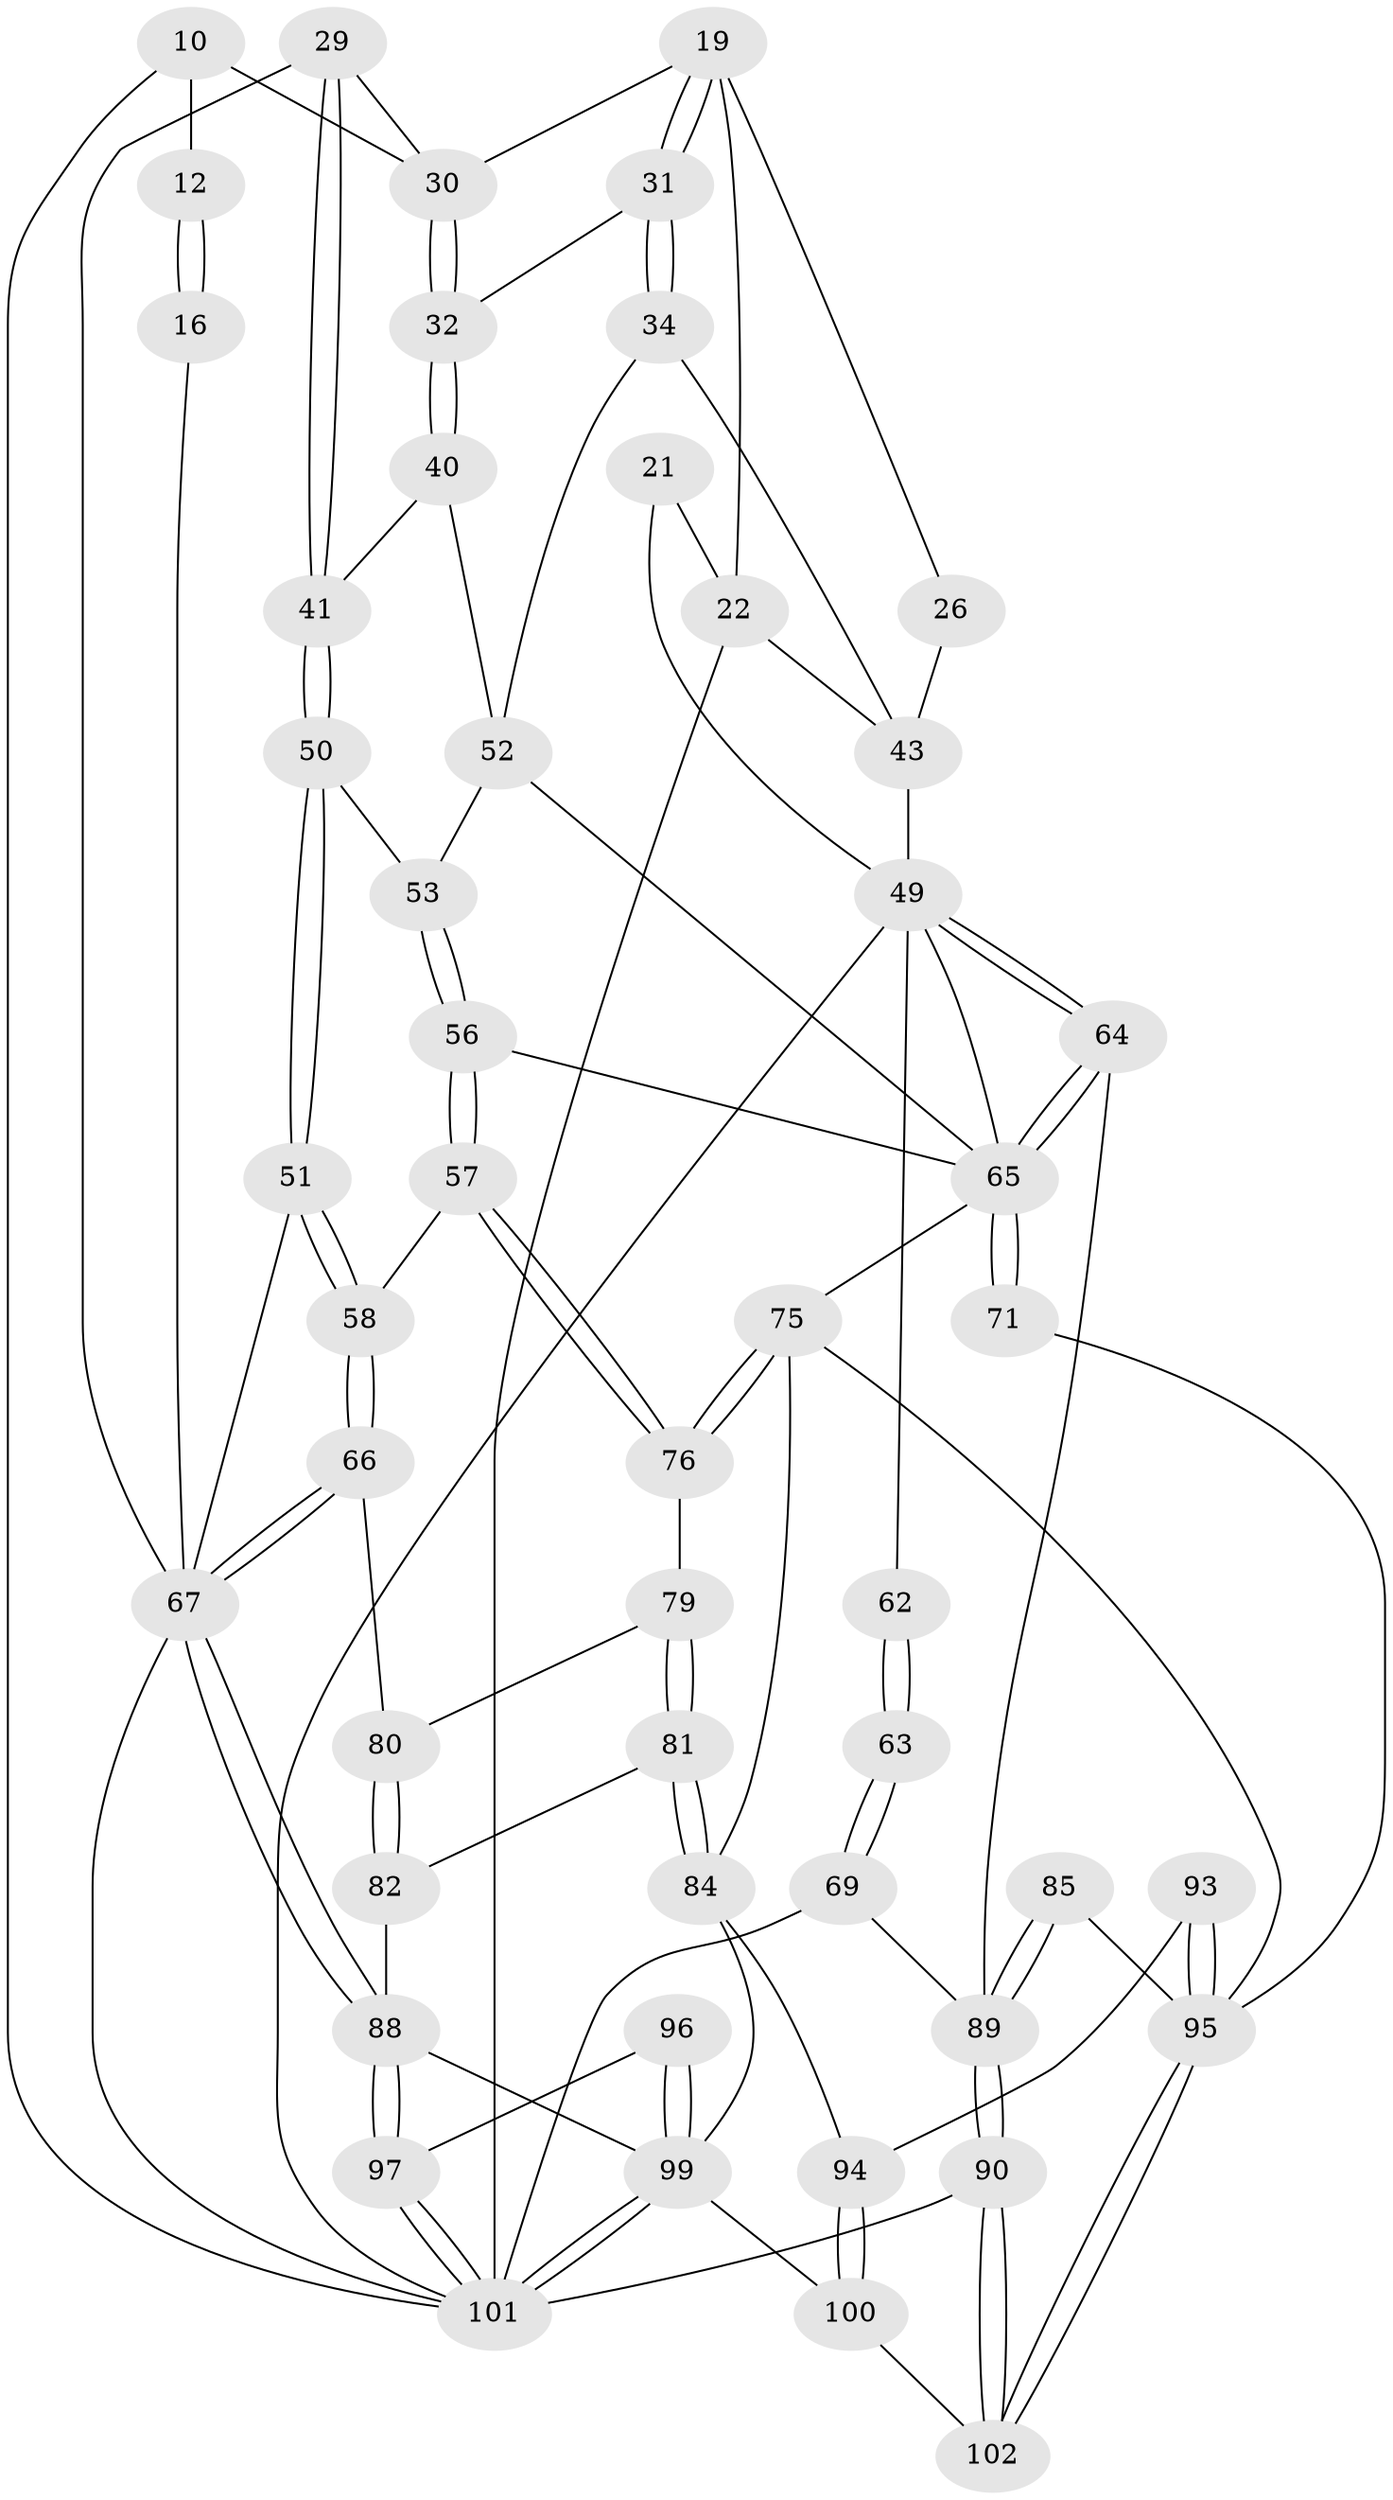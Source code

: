 // original degree distribution, {3: 0.0196078431372549, 4: 0.21568627450980393, 6: 0.19607843137254902, 5: 0.5686274509803921}
// Generated by graph-tools (version 1.1) at 2025/05/03/04/25 22:05:30]
// undirected, 51 vertices, 119 edges
graph export_dot {
graph [start="1"]
  node [color=gray90,style=filled];
  10 [pos="+0.2608551479959824+0.10910201446518838",super="+9"];
  12 [pos="+0.20505770092743533+0",super="+11"];
  16 [pos="+0.09176255595687563+0.10817052870057382"];
  19 [pos="+0.5177857441021216+0.10817690530366955",super="+7+18"];
  21 [pos="+0.9704437138629496+0.07654441928949143"];
  22 [pos="+0.8024943399751336+0",super="+20"];
  26 [pos="+0.6529078712337162+0.1738750245671979",super="+25"];
  29 [pos="+0.21929613578970006+0.20565163544232556"];
  30 [pos="+0.39121900162688733+0.16336497593893753",super="+8+28"];
  31 [pos="+0.4862504464567925+0.2587852911555541"];
  32 [pos="+0.4103221069691604+0.2771809357387444"];
  34 [pos="+0.5514445264238127+0.3004478641435051"];
  40 [pos="+0.39198589867472383+0.2961920569184869"];
  41 [pos="+0.34288734031680923+0.3396415666644854"];
  43 [pos="+0.6995511665243332+0.39066058111856244",super="+33+42+39"];
  49 [pos="+0.7625371332021008+0.531903511204269",super="+48+38+37+36+46"];
  50 [pos="+0.34162231009953486+0.3854657439383137"];
  51 [pos="+0.14361938125394583+0.44072525380866145"];
  52 [pos="+0.4277483932731764+0.43443921138363784",super="+45"];
  53 [pos="+0.35467177878793954+0.40457125521196263"];
  56 [pos="+0.30806629262622853+0.579995269838051"];
  57 [pos="+0.1970042871666989+0.5925765945883475"];
  58 [pos="+0.17903560936099688+0.5798286466169353"];
  62 [pos="+0.8999215281925538+0.5100915791201388",super="+61"];
  63 [pos="+0.9650191733276323+0.6136174797614272"];
  64 [pos="+0.7627965502496827+0.6401764698310576"];
  65 [pos="+0.6097921288422734+0.7180654881129109",super="+54+47+55+60"];
  66 [pos="+0+0.6625485322734432"];
  67 [pos="+0+0.6482758439795844",super="+13+14+15"];
  69 [pos="+0.9851436293220494+0.6867504171056302"];
  71 [pos="+0.5771170274217047+0.7411105268388032"];
  75 [pos="+0.26231547754706686+0.773959112886656",super="+74"];
  76 [pos="+0.20168976246876313+0.7273653166439482"];
  79 [pos="+0.1428562494125834+0.7511840997479108"];
  80 [pos="+0+0.6804143045941642"];
  81 [pos="+0.12289344844565657+0.8056921827215932"];
  82 [pos="+0.08330384405664887+0.8204147026138635"];
  84 [pos="+0.16139176349557452+0.8713945324758848",super="+83"];
  85 [pos="+0.7145461635843224+0.9116074279008307"];
  88 [pos="+0+0.7928444151092471",super="+87"];
  89 [pos="+0.8608047239884191+1",super="+72+73"];
  90 [pos="+0.9933884891003986+1"];
  93 [pos="+0.42644476277323357+0.8646756361809005"];
  94 [pos="+0.27355837211139117+0.8513345878568618"];
  95 [pos="+0.454032452486231+1",super="+86+77+78"];
  96 [pos="+0.06306972591605113+0.9395771398202296"];
  97 [pos="+0+0.7943370190194625"];
  99 [pos="+0.1276068205778801+1",super="+98+92"];
  100 [pos="+0.25342662994447557+1"];
  101 [pos="+0+1",super="+4+70+68"];
  102 [pos="+0.4514800853779502+1"];
  10 -- 12 [weight=2];
  10 -- 101;
  10 -- 30 [weight=2];
  12 -- 16 [weight=2];
  12 -- 16;
  16 -- 67;
  19 -- 31;
  19 -- 31;
  19 -- 22 [weight=2];
  19 -- 30;
  19 -- 26;
  21 -- 22 [weight=2];
  21 -- 49;
  22 -- 101 [weight=3];
  22 -- 43;
  26 -- 43 [weight=3];
  29 -- 41;
  29 -- 41;
  29 -- 30;
  29 -- 67;
  30 -- 32;
  30 -- 32;
  31 -- 32;
  31 -- 34;
  31 -- 34;
  32 -- 40;
  32 -- 40;
  34 -- 43;
  34 -- 52;
  40 -- 41;
  40 -- 52;
  41 -- 50;
  41 -- 50;
  43 -- 49 [weight=3];
  49 -- 64;
  49 -- 64;
  49 -- 62 [weight=2];
  49 -- 101;
  49 -- 65;
  50 -- 51;
  50 -- 51;
  50 -- 53;
  51 -- 58;
  51 -- 58;
  51 -- 67;
  52 -- 53;
  52 -- 65 [weight=2];
  53 -- 56;
  53 -- 56;
  56 -- 57;
  56 -- 57;
  56 -- 65;
  57 -- 58;
  57 -- 76;
  57 -- 76;
  58 -- 66;
  58 -- 66;
  62 -- 63 [weight=2];
  62 -- 63;
  63 -- 69;
  63 -- 69;
  64 -- 65;
  64 -- 65;
  64 -- 89;
  65 -- 71 [weight=2];
  65 -- 71;
  65 -- 75;
  66 -- 67;
  66 -- 67;
  66 -- 80;
  67 -- 88;
  67 -- 88;
  67 -- 101;
  69 -- 89;
  69 -- 101;
  71 -- 95;
  75 -- 76;
  75 -- 76;
  75 -- 84;
  75 -- 95;
  76 -- 79;
  79 -- 80;
  79 -- 81;
  79 -- 81;
  80 -- 82;
  80 -- 82;
  81 -- 82;
  81 -- 84;
  81 -- 84;
  82 -- 88;
  84 -- 94;
  84 -- 99;
  85 -- 89 [weight=2];
  85 -- 89;
  85 -- 95;
  88 -- 97;
  88 -- 97;
  88 -- 99;
  89 -- 90;
  89 -- 90;
  90 -- 102;
  90 -- 102;
  90 -- 101;
  93 -- 94;
  93 -- 95 [weight=2];
  93 -- 95;
  94 -- 100;
  94 -- 100;
  95 -- 102;
  95 -- 102;
  96 -- 97;
  96 -- 99 [weight=2];
  96 -- 99;
  97 -- 101;
  97 -- 101;
  99 -- 101;
  99 -- 101;
  99 -- 100;
  100 -- 102;
}
